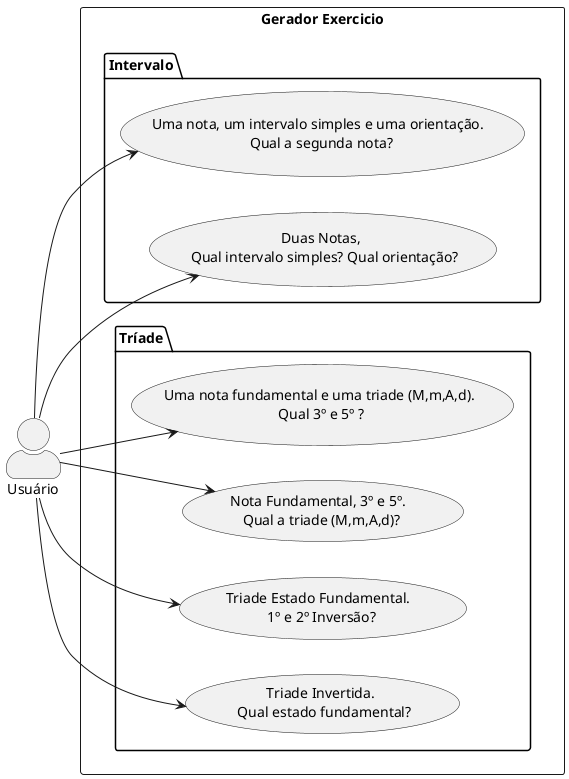 @startuml
left to right direction
skinparam actorStyle awesome
rectangle "Gerador Exercicio" {
    Package "Intervalo"{
      "Uma nota, um intervalo simples e uma orientação. \n Qual a segunda nota?" as (Use01)
      "Duas Notas, \n Qual intervalo simples? Qual orientação?" as (Use02)
    }
    Package "Tríade"{
     "Uma nota fundamental e uma triade (M,m,A,d).\n Qual 3º e 5º ?" as (Use03)
     "Nota Fundamental, 3º e 5º. \n Qual a triade (M,m,A,d)?" as (Use04)
     "Triade Estado Fundamental. \n 1º e 2º Inversão?" as (Use05)
     "Triade Invertida. \n Qual estado fundamental?" as (Use06)
    }
}
:Usuário: --> (Use01)
:Usuário: --> (Use02)
:Usuário: --> (Use03)
:Usuário: --> (Use04)
:Usuário: --> (Use05)
:Usuário: --> (Use06)
@enduml
